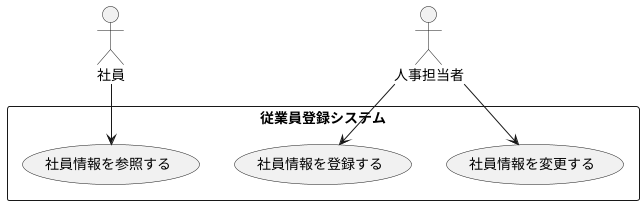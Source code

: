 @startuml 演習2-6

actor 社員 
actor 人事担当者
rectangle 従業員登録システム{
    usecase 社員情報を登録する
    usecase 社員情報を参照する
    usecase 社員情報を変更する
}
人事担当者 -->社員情報を登録する
社員 -->社員情報を参照する
人事担当者 -->社員情報を変更する
@enduml